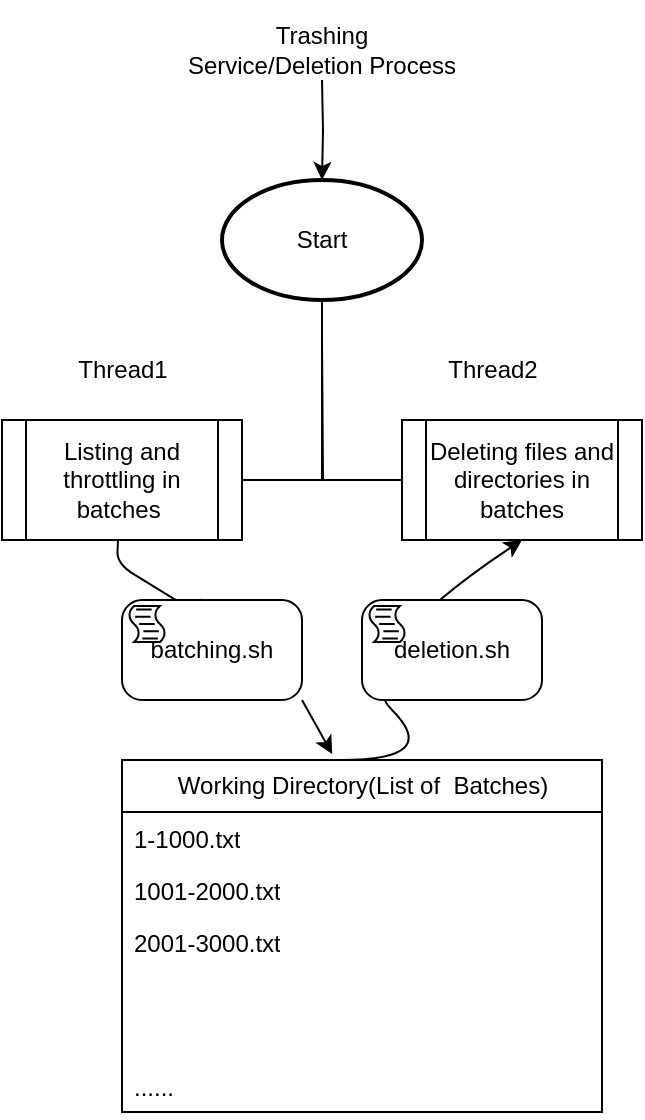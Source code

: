 <mxfile version="21.1.2" type="github">
  <diagram id="C5RBs43oDa-KdzZeNtuy" name="Page-1">
    <mxGraphModel dx="880" dy="1653" grid="1" gridSize="10" guides="1" tooltips="1" connect="1" arrows="1" fold="1" page="1" pageScale="1" pageWidth="827" pageHeight="1169" math="0" shadow="0">
      <root>
        <mxCell id="WIyWlLk6GJQsqaUBKTNV-0" />
        <mxCell id="WIyWlLk6GJQsqaUBKTNV-1" parent="WIyWlLk6GJQsqaUBKTNV-0" />
        <mxCell id="3tZebW2yL0NTeM2Al_U9-28" value="" style="edgeStyle=orthogonalEdgeStyle;rounded=0;orthogonalLoop=1;jettySize=auto;html=1;" parent="WIyWlLk6GJQsqaUBKTNV-1" target="3tZebW2yL0NTeM2Al_U9-27" edge="1">
          <mxGeometry relative="1" as="geometry">
            <mxPoint x="360" y="-1050" as="sourcePoint" />
          </mxGeometry>
        </mxCell>
        <mxCell id="3tZebW2yL0NTeM2Al_U9-27" value="Start" style="strokeWidth=2;html=1;shape=mxgraph.flowchart.start_1;whiteSpace=wrap;" parent="WIyWlLk6GJQsqaUBKTNV-1" vertex="1">
          <mxGeometry x="310" y="-1000" width="100" height="60" as="geometry" />
        </mxCell>
        <mxCell id="3tZebW2yL0NTeM2Al_U9-45" value="" style="edgeStyle=orthogonalEdgeStyle;sourcePerimeterSpacing=0;targetPerimeterSpacing=0;startArrow=none;endArrow=none;rounded=0;targetPortConstraint=eastwest;sourcePortConstraint=northsouth;curved=0;rounded=0;entryX=1;entryY=0.5;entryDx=0;entryDy=0;" parent="WIyWlLk6GJQsqaUBKTNV-1" target="3tZebW2yL0NTeM2Al_U9-88" edge="1">
          <mxGeometry relative="1" as="geometry">
            <mxPoint x="360" y="-920" as="sourcePoint" />
            <mxPoint x="350" y="-850" as="targetPoint" />
          </mxGeometry>
        </mxCell>
        <mxCell id="3tZebW2yL0NTeM2Al_U9-46" value="" style="edgeStyle=orthogonalEdgeStyle;sourcePerimeterSpacing=0;targetPerimeterSpacing=0;startArrow=none;endArrow=none;rounded=0;targetPortConstraint=eastwest;sourcePortConstraint=northsouth;curved=0;rounded=0;exitX=0.5;exitY=1;exitDx=0;exitDy=0;exitPerimeter=0;" parent="WIyWlLk6GJQsqaUBKTNV-1" source="3tZebW2yL0NTeM2Al_U9-27" edge="1">
          <mxGeometry relative="1" as="geometry">
            <mxPoint x="360" y="-920" as="sourcePoint" />
            <mxPoint x="400" y="-850" as="targetPoint" />
            <Array as="points">
              <mxPoint x="360" y="-850" />
            </Array>
          </mxGeometry>
        </mxCell>
        <mxCell id="3tZebW2yL0NTeM2Al_U9-87" value="Deleting files and directories in batches" style="shape=process;whiteSpace=wrap;html=1;backgroundOutline=1;" parent="WIyWlLk6GJQsqaUBKTNV-1" vertex="1">
          <mxGeometry x="400" y="-880" width="120" height="60" as="geometry" />
        </mxCell>
        <mxCell id="3tZebW2yL0NTeM2Al_U9-88" value="Listing and throttling in batches&amp;nbsp;" style="shape=process;whiteSpace=wrap;html=1;backgroundOutline=1;" parent="WIyWlLk6GJQsqaUBKTNV-1" vertex="1">
          <mxGeometry x="200" y="-880" width="120" height="60" as="geometry" />
        </mxCell>
        <mxCell id="3tZebW2yL0NTeM2Al_U9-92" value="Working Directory(List of&amp;nbsp; Batches)" style="swimlane;fontStyle=0;childLayout=stackLayout;horizontal=1;startSize=26;fillColor=none;horizontalStack=0;resizeParent=1;resizeParentMax=0;resizeLast=0;collapsible=1;marginBottom=0;html=1;" parent="WIyWlLk6GJQsqaUBKTNV-1" vertex="1">
          <mxGeometry x="260" y="-710" width="240" height="176" as="geometry" />
        </mxCell>
        <mxCell id="3tZebW2yL0NTeM2Al_U9-93" value="1-1000.txt" style="text;strokeColor=none;fillColor=none;align=left;verticalAlign=top;spacingLeft=4;spacingRight=4;overflow=hidden;rotatable=0;points=[[0,0.5],[1,0.5]];portConstraint=eastwest;whiteSpace=wrap;html=1;" parent="3tZebW2yL0NTeM2Al_U9-92" vertex="1">
          <mxGeometry y="26" width="240" height="26" as="geometry" />
        </mxCell>
        <mxCell id="3tZebW2yL0NTeM2Al_U9-94" value="1001-2000.txt" style="text;strokeColor=none;fillColor=none;align=left;verticalAlign=top;spacingLeft=4;spacingRight=4;overflow=hidden;rotatable=0;points=[[0,0.5],[1,0.5]];portConstraint=eastwest;whiteSpace=wrap;html=1;" parent="3tZebW2yL0NTeM2Al_U9-92" vertex="1">
          <mxGeometry y="52" width="240" height="26" as="geometry" />
        </mxCell>
        <mxCell id="3tZebW2yL0NTeM2Al_U9-95" value="2001-3000.txt" style="text;strokeColor=none;fillColor=none;align=left;verticalAlign=top;spacingLeft=4;spacingRight=4;overflow=hidden;rotatable=0;points=[[0,0.5],[1,0.5]];portConstraint=eastwest;whiteSpace=wrap;html=1;" parent="3tZebW2yL0NTeM2Al_U9-92" vertex="1">
          <mxGeometry y="78" width="240" height="72" as="geometry" />
        </mxCell>
        <mxCell id="3tZebW2yL0NTeM2Al_U9-97" value="......" style="text;strokeColor=none;fillColor=none;align=left;verticalAlign=top;spacingLeft=4;spacingRight=4;overflow=hidden;rotatable=0;points=[[0,0.5],[1,0.5]];portConstraint=eastwest;whiteSpace=wrap;html=1;" parent="3tZebW2yL0NTeM2Al_U9-92" vertex="1">
          <mxGeometry y="150" width="240" height="26" as="geometry" />
        </mxCell>
        <mxCell id="3tZebW2yL0NTeM2Al_U9-96" value="Thread1" style="text;html=1;align=center;verticalAlign=middle;resizable=0;points=[];autosize=1;strokeColor=none;fillColor=none;" parent="WIyWlLk6GJQsqaUBKTNV-1" vertex="1">
          <mxGeometry x="225" y="-920" width="70" height="30" as="geometry" />
        </mxCell>
        <mxCell id="3tZebW2yL0NTeM2Al_U9-101" value="" style="html=1;rounded=1;curved=0;sourcePerimeterSpacing=0;targetPerimeterSpacing=0;startSize=6;endSize=6;noEdgeStyle=1;orthogonal=1;entryX=0.438;entryY=-0.017;entryDx=0;entryDy=0;entryPerimeter=0;" parent="WIyWlLk6GJQsqaUBKTNV-1" source="S4s_6eEpdWKWXaanI9Ue-1" target="3tZebW2yL0NTeM2Al_U9-92" edge="1">
          <mxGeometry relative="1" as="geometry">
            <mxPoint x="258" y="-820" as="sourcePoint" />
            <mxPoint x="300" y="-768" as="targetPoint" />
            <Array as="points" />
          </mxGeometry>
        </mxCell>
        <mxCell id="3tZebW2yL0NTeM2Al_U9-102" value="" style="curved=1;endArrow=classic;html=1;rounded=0;entryX=0.5;entryY=1;entryDx=0;entryDy=0;" parent="WIyWlLk6GJQsqaUBKTNV-1" target="3tZebW2yL0NTeM2Al_U9-87" edge="1">
          <mxGeometry width="50" height="50" relative="1" as="geometry">
            <mxPoint x="370" y="-710" as="sourcePoint" />
            <mxPoint x="420" y="-760" as="targetPoint" />
            <Array as="points">
              <mxPoint x="420" y="-710" />
              <mxPoint x="370" y="-760" />
            </Array>
          </mxGeometry>
        </mxCell>
        <mxCell id="3tZebW2yL0NTeM2Al_U9-127" value="Trashing&lt;br style=&quot;text-align: left;&quot;&gt;&lt;span style=&quot;text-align: left;&quot;&gt;Service/Deletion Process&lt;/span&gt;" style="text;html=1;strokeColor=none;fillColor=none;align=center;verticalAlign=middle;whiteSpace=wrap;rounded=0;" parent="WIyWlLk6GJQsqaUBKTNV-1" vertex="1">
          <mxGeometry x="290" y="-1090" width="140" height="50" as="geometry" />
        </mxCell>
        <mxCell id="S4s_6eEpdWKWXaanI9Ue-2" value="" style="html=1;rounded=1;curved=0;sourcePerimeterSpacing=0;targetPerimeterSpacing=0;startSize=6;endSize=6;noEdgeStyle=1;orthogonal=1;entryX=0.438;entryY=-0.017;entryDx=0;entryDy=0;entryPerimeter=0;" parent="WIyWlLk6GJQsqaUBKTNV-1" target="S4s_6eEpdWKWXaanI9Ue-1" edge="1">
          <mxGeometry relative="1" as="geometry">
            <mxPoint x="258" y="-820" as="sourcePoint" />
            <mxPoint x="365" y="-713" as="targetPoint" />
            <Array as="points">
              <mxPoint x="257.5" y="-808" />
              <mxPoint x="300" y="-782" />
            </Array>
          </mxGeometry>
        </mxCell>
        <mxCell id="S4s_6eEpdWKWXaanI9Ue-1" value="batching.sh" style="points=[[0.25,0,0],[0.5,0,0],[0.75,0,0],[1,0.25,0],[1,0.5,0],[1,0.75,0],[0.75,1,0],[0.5,1,0],[0.25,1,0],[0,0.75,0],[0,0.5,0],[0,0.25,0]];shape=mxgraph.bpmn.task;whiteSpace=wrap;rectStyle=rounded;size=10;html=1;container=1;expand=0;collapsible=0;taskMarker=script;" parent="WIyWlLk6GJQsqaUBKTNV-1" vertex="1">
          <mxGeometry x="260" y="-790" width="90" height="50" as="geometry" />
        </mxCell>
        <mxCell id="S4s_6eEpdWKWXaanI9Ue-3" value="deletion.sh" style="points=[[0.25,0,0],[0.5,0,0],[0.75,0,0],[1,0.25,0],[1,0.5,0],[1,0.75,0],[0.75,1,0],[0.5,1,0],[0.25,1,0],[0,0.75,0],[0,0.5,0],[0,0.25,0]];shape=mxgraph.bpmn.task;whiteSpace=wrap;rectStyle=rounded;size=10;html=1;container=1;expand=0;collapsible=0;taskMarker=script;" parent="WIyWlLk6GJQsqaUBKTNV-1" vertex="1">
          <mxGeometry x="380" y="-790" width="90" height="50" as="geometry" />
        </mxCell>
        <mxCell id="S4s_6eEpdWKWXaanI9Ue-4" value="Thread2" style="text;html=1;align=center;verticalAlign=middle;resizable=0;points=[];autosize=1;strokeColor=none;fillColor=none;" parent="WIyWlLk6GJQsqaUBKTNV-1" vertex="1">
          <mxGeometry x="410" y="-920" width="70" height="30" as="geometry" />
        </mxCell>
      </root>
    </mxGraphModel>
  </diagram>
</mxfile>
